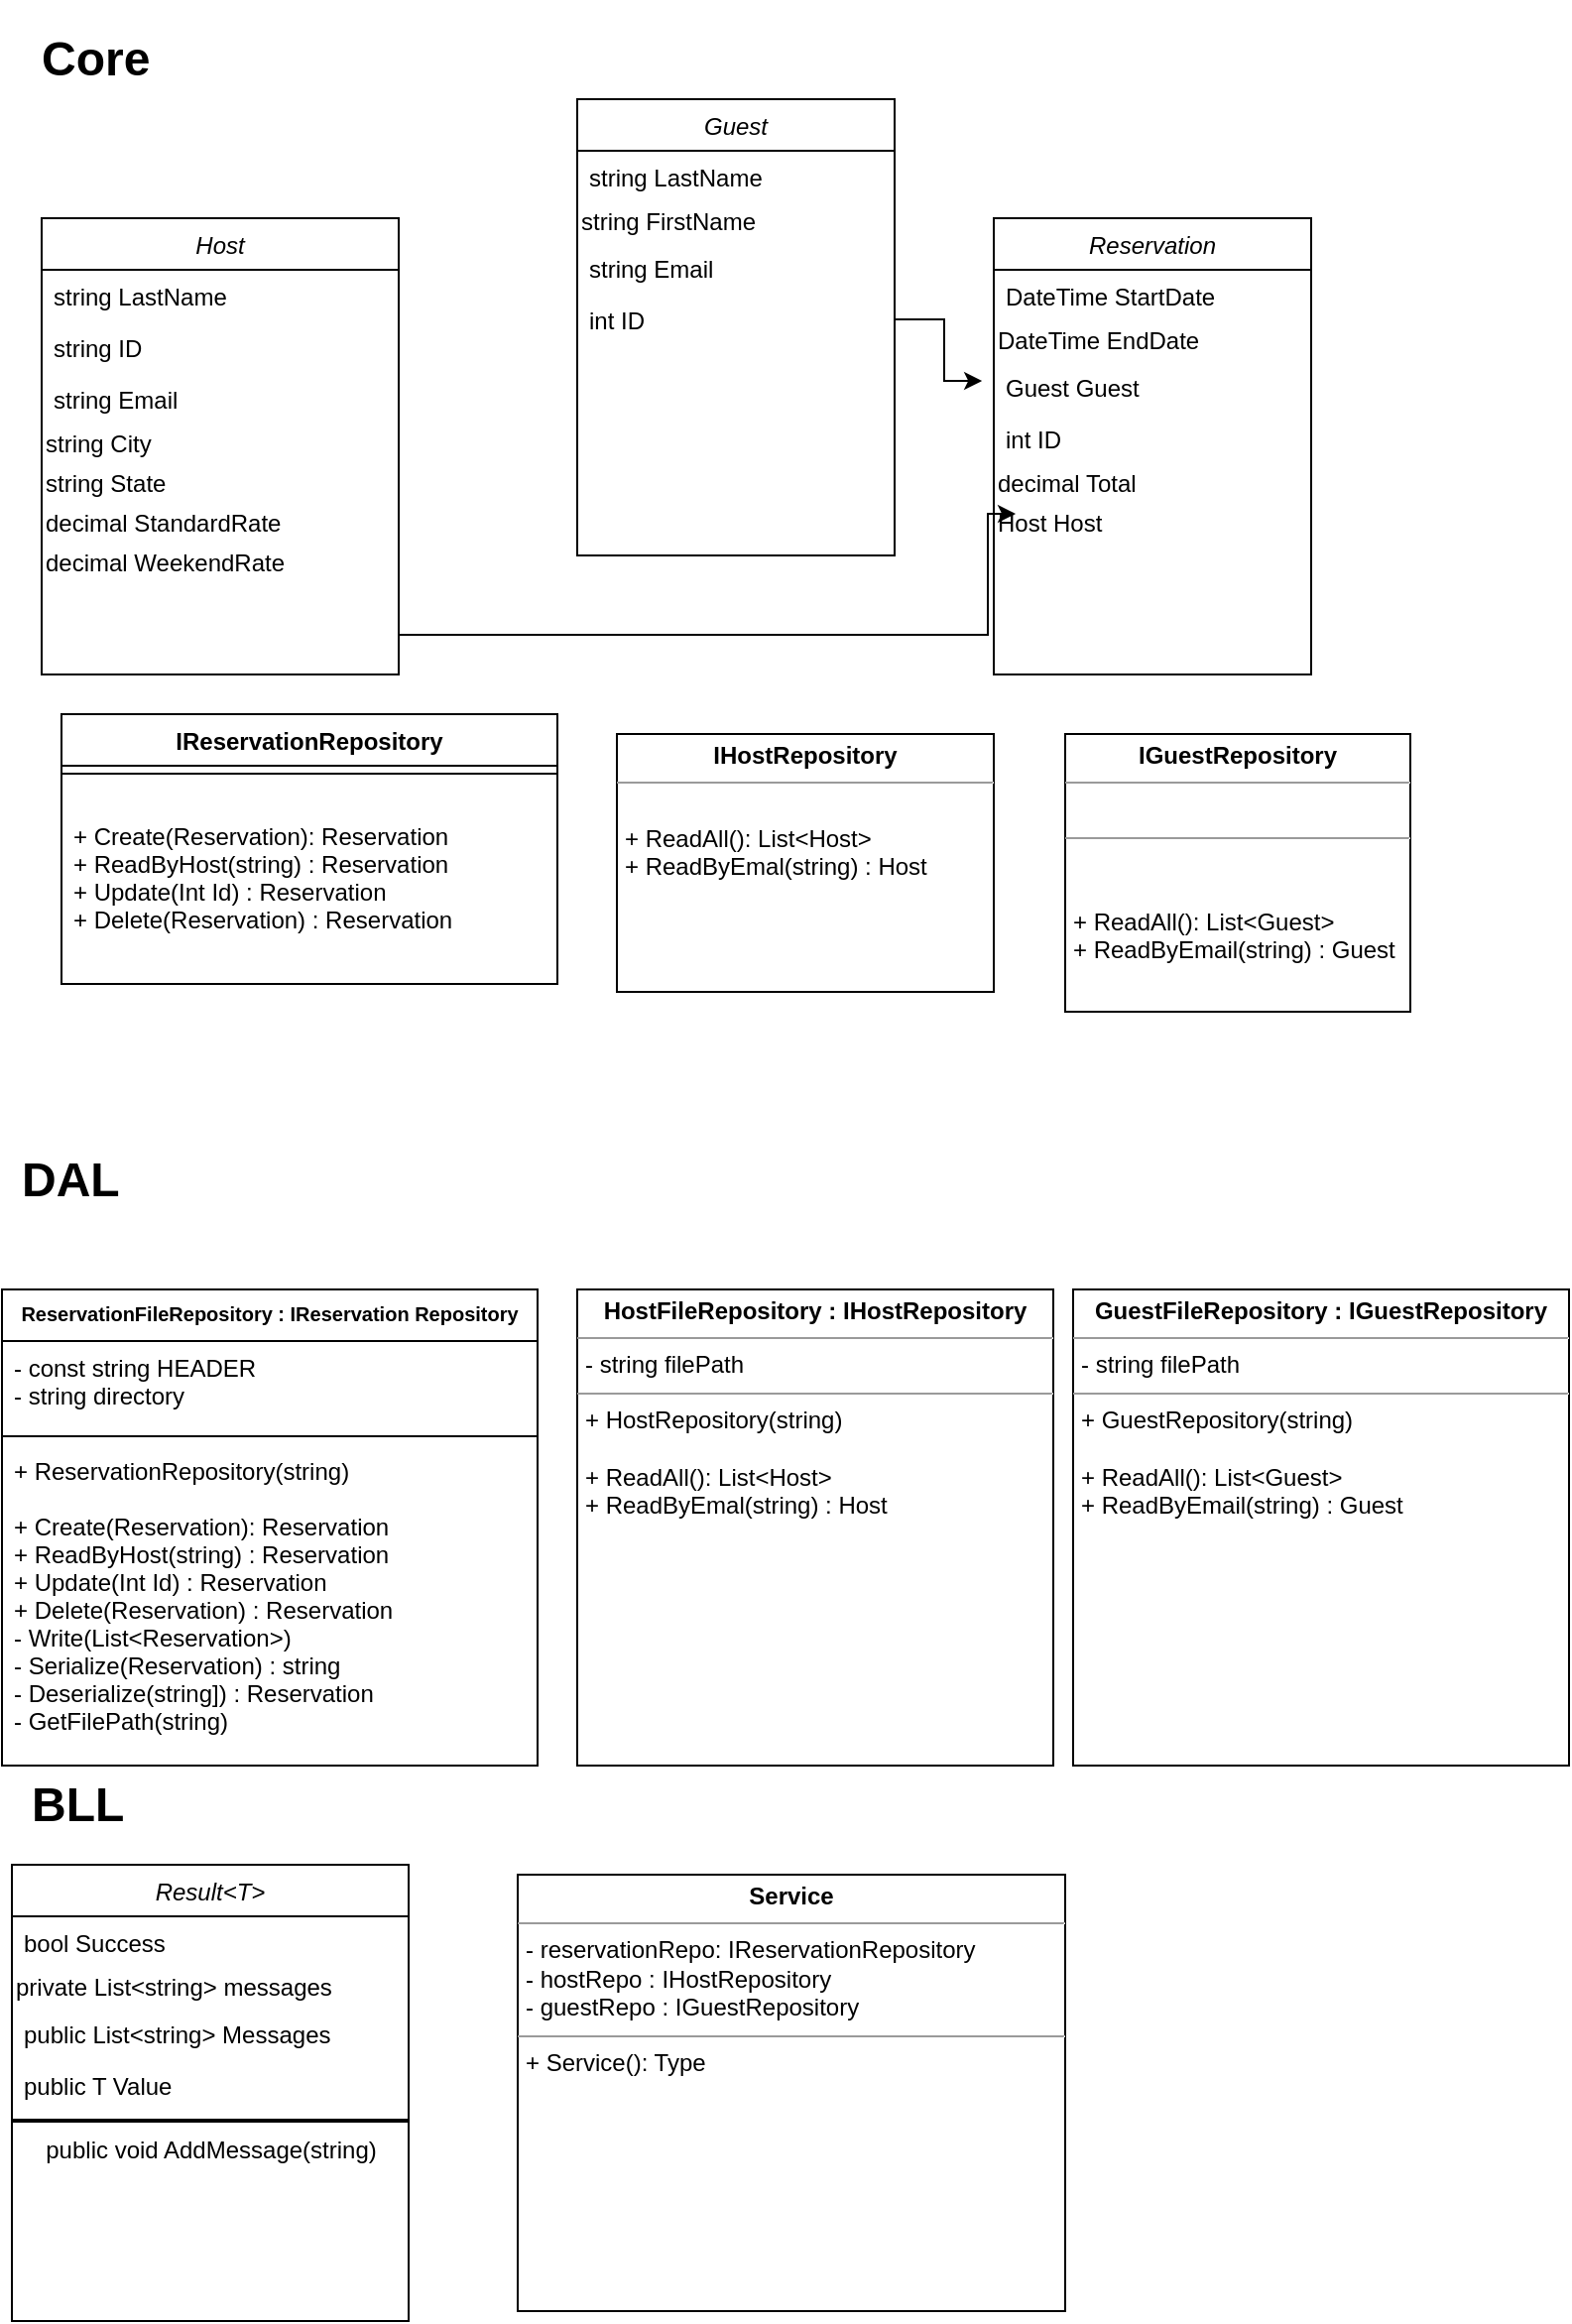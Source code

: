 <mxfile version="14.6.6" type="github">
  <diagram id="C5RBs43oDa-KdzZeNtuy" name="Page-1">
    <mxGraphModel dx="1422" dy="762" grid="1" gridSize="10" guides="1" tooltips="1" connect="1" arrows="1" fold="1" page="1" pageScale="1" pageWidth="827" pageHeight="1169" math="0" shadow="0">
      <root>
        <mxCell id="WIyWlLk6GJQsqaUBKTNV-0" />
        <mxCell id="WIyWlLk6GJQsqaUBKTNV-1" parent="WIyWlLk6GJQsqaUBKTNV-0" />
        <mxCell id="zkfFHV4jXpPFQw0GAbJ--0" value="Host" style="swimlane;fontStyle=2;align=center;verticalAlign=top;childLayout=stackLayout;horizontal=1;startSize=26;horizontalStack=0;resizeParent=1;resizeLast=0;collapsible=1;marginBottom=0;rounded=0;shadow=0;strokeWidth=1;" parent="WIyWlLk6GJQsqaUBKTNV-1" vertex="1">
          <mxGeometry x="20" y="120" width="180" height="230" as="geometry">
            <mxRectangle x="230" y="140" width="160" height="26" as="alternateBounds" />
          </mxGeometry>
        </mxCell>
        <mxCell id="zkfFHV4jXpPFQw0GAbJ--1" value="string LastName" style="text;align=left;verticalAlign=top;spacingLeft=4;spacingRight=4;overflow=hidden;rotatable=0;points=[[0,0.5],[1,0.5]];portConstraint=eastwest;" parent="zkfFHV4jXpPFQw0GAbJ--0" vertex="1">
          <mxGeometry y="26" width="180" height="26" as="geometry" />
        </mxCell>
        <mxCell id="zkfFHV4jXpPFQw0GAbJ--2" value="string ID" style="text;align=left;verticalAlign=top;spacingLeft=4;spacingRight=4;overflow=hidden;rotatable=0;points=[[0,0.5],[1,0.5]];portConstraint=eastwest;rounded=0;shadow=0;html=0;" parent="zkfFHV4jXpPFQw0GAbJ--0" vertex="1">
          <mxGeometry y="52" width="180" height="26" as="geometry" />
        </mxCell>
        <mxCell id="zkfFHV4jXpPFQw0GAbJ--3" value="string Email" style="text;align=left;verticalAlign=top;spacingLeft=4;spacingRight=4;overflow=hidden;rotatable=0;points=[[0,0.5],[1,0.5]];portConstraint=eastwest;rounded=0;shadow=0;html=0;" parent="zkfFHV4jXpPFQw0GAbJ--0" vertex="1">
          <mxGeometry y="78" width="180" height="26" as="geometry" />
        </mxCell>
        <mxCell id="KHXt1nJQOJ_2a6fPmce--0" value="&lt;div&gt;&lt;span&gt;string City&lt;/span&gt;&lt;/div&gt;" style="text;html=1;strokeColor=none;fillColor=none;align=left;verticalAlign=middle;whiteSpace=wrap;rounded=0;" parent="zkfFHV4jXpPFQw0GAbJ--0" vertex="1">
          <mxGeometry y="104" width="180" height="20" as="geometry" />
        </mxCell>
        <mxCell id="KHXt1nJQOJ_2a6fPmce--2" value="string State" style="text;html=1;strokeColor=none;fillColor=none;align=left;verticalAlign=middle;whiteSpace=wrap;rounded=0;" parent="zkfFHV4jXpPFQw0GAbJ--0" vertex="1">
          <mxGeometry y="124" width="180" height="20" as="geometry" />
        </mxCell>
        <mxCell id="KHXt1nJQOJ_2a6fPmce--3" value="decimal StandardRate" style="text;html=1;strokeColor=none;fillColor=none;align=left;verticalAlign=middle;whiteSpace=wrap;rounded=0;" parent="zkfFHV4jXpPFQw0GAbJ--0" vertex="1">
          <mxGeometry y="144" width="180" height="20" as="geometry" />
        </mxCell>
        <mxCell id="KHXt1nJQOJ_2a6fPmce--4" value="decimal WeekendRate" style="text;html=1;strokeColor=none;fillColor=none;align=left;verticalAlign=middle;whiteSpace=wrap;rounded=0;" parent="zkfFHV4jXpPFQw0GAbJ--0" vertex="1">
          <mxGeometry y="164" width="180" height="20" as="geometry" />
        </mxCell>
        <mxCell id="KHXt1nJQOJ_2a6fPmce--5" value="Guest" style="swimlane;fontStyle=2;align=center;verticalAlign=top;childLayout=stackLayout;horizontal=1;startSize=26;horizontalStack=0;resizeParent=1;resizeLast=0;collapsible=1;marginBottom=0;rounded=0;shadow=0;strokeWidth=1;" parent="WIyWlLk6GJQsqaUBKTNV-1" vertex="1">
          <mxGeometry x="290" y="60" width="160" height="230" as="geometry">
            <mxRectangle x="230" y="140" width="160" height="26" as="alternateBounds" />
          </mxGeometry>
        </mxCell>
        <mxCell id="KHXt1nJQOJ_2a6fPmce--6" value="string LastName" style="text;align=left;verticalAlign=top;spacingLeft=4;spacingRight=4;overflow=hidden;rotatable=0;points=[[0,0.5],[1,0.5]];portConstraint=eastwest;" parent="KHXt1nJQOJ_2a6fPmce--5" vertex="1">
          <mxGeometry y="26" width="160" height="26" as="geometry" />
        </mxCell>
        <mxCell id="KHXt1nJQOJ_2a6fPmce--9" value="&lt;div&gt;&lt;span&gt;string FirstName&lt;/span&gt;&lt;/div&gt;" style="text;html=1;strokeColor=none;fillColor=none;align=left;verticalAlign=middle;whiteSpace=wrap;rounded=0;" parent="KHXt1nJQOJ_2a6fPmce--5" vertex="1">
          <mxGeometry y="52" width="160" height="20" as="geometry" />
        </mxCell>
        <mxCell id="KHXt1nJQOJ_2a6fPmce--8" value="string Email" style="text;align=left;verticalAlign=top;spacingLeft=4;spacingRight=4;overflow=hidden;rotatable=0;points=[[0,0.5],[1,0.5]];portConstraint=eastwest;rounded=0;shadow=0;html=0;" parent="KHXt1nJQOJ_2a6fPmce--5" vertex="1">
          <mxGeometry y="72" width="160" height="26" as="geometry" />
        </mxCell>
        <mxCell id="KHXt1nJQOJ_2a6fPmce--7" value="int ID" style="text;align=left;verticalAlign=top;spacingLeft=4;spacingRight=4;overflow=hidden;rotatable=0;points=[[0,0.5],[1,0.5]];portConstraint=eastwest;rounded=0;shadow=0;html=0;" parent="KHXt1nJQOJ_2a6fPmce--5" vertex="1">
          <mxGeometry y="98" width="160" height="26" as="geometry" />
        </mxCell>
        <mxCell id="KHXt1nJQOJ_2a6fPmce--13" value="Reservation" style="swimlane;fontStyle=2;align=center;verticalAlign=top;childLayout=stackLayout;horizontal=1;startSize=26;horizontalStack=0;resizeParent=1;resizeLast=0;collapsible=1;marginBottom=0;rounded=0;shadow=0;strokeWidth=1;" parent="WIyWlLk6GJQsqaUBKTNV-1" vertex="1">
          <mxGeometry x="500" y="120" width="160" height="230" as="geometry">
            <mxRectangle x="230" y="140" width="160" height="26" as="alternateBounds" />
          </mxGeometry>
        </mxCell>
        <mxCell id="KHXt1nJQOJ_2a6fPmce--14" value="DateTime StartDate" style="text;align=left;verticalAlign=top;spacingLeft=4;spacingRight=4;overflow=hidden;rotatable=0;points=[[0,0.5],[1,0.5]];portConstraint=eastwest;" parent="KHXt1nJQOJ_2a6fPmce--13" vertex="1">
          <mxGeometry y="26" width="160" height="26" as="geometry" />
        </mxCell>
        <mxCell id="KHXt1nJQOJ_2a6fPmce--15" value="&lt;div&gt;&lt;span&gt;DateTime EndDate&lt;/span&gt;&lt;/div&gt;" style="text;html=1;strokeColor=none;fillColor=none;align=left;verticalAlign=middle;whiteSpace=wrap;rounded=0;" parent="KHXt1nJQOJ_2a6fPmce--13" vertex="1">
          <mxGeometry y="52" width="160" height="20" as="geometry" />
        </mxCell>
        <mxCell id="KHXt1nJQOJ_2a6fPmce--16" value="Guest Guest" style="text;align=left;verticalAlign=top;spacingLeft=4;spacingRight=4;overflow=hidden;rotatable=0;points=[[0,0.5],[1,0.5]];portConstraint=eastwest;rounded=0;shadow=0;html=0;" parent="KHXt1nJQOJ_2a6fPmce--13" vertex="1">
          <mxGeometry y="72" width="160" height="26" as="geometry" />
        </mxCell>
        <mxCell id="KHXt1nJQOJ_2a6fPmce--17" value="int ID" style="text;align=left;verticalAlign=top;spacingLeft=4;spacingRight=4;overflow=hidden;rotatable=0;points=[[0,0.5],[1,0.5]];portConstraint=eastwest;rounded=0;shadow=0;html=0;" parent="KHXt1nJQOJ_2a6fPmce--13" vertex="1">
          <mxGeometry y="98" width="160" height="26" as="geometry" />
        </mxCell>
        <mxCell id="KHXt1nJQOJ_2a6fPmce--28" value="decimal Total" style="text;html=1;strokeColor=none;fillColor=none;align=left;verticalAlign=middle;whiteSpace=wrap;rounded=0;" parent="KHXt1nJQOJ_2a6fPmce--13" vertex="1">
          <mxGeometry y="124" width="160" height="20" as="geometry" />
        </mxCell>
        <mxCell id="Jsgq-CFPgKYSK5zxOie0-0" value="Host Host" style="text;html=1;align=left;verticalAlign=middle;resizable=0;points=[];autosize=1;strokeColor=none;" vertex="1" parent="KHXt1nJQOJ_2a6fPmce--13">
          <mxGeometry y="144" width="160" height="20" as="geometry" />
        </mxCell>
        <mxCell id="KHXt1nJQOJ_2a6fPmce--22" style="edgeStyle=orthogonalEdgeStyle;rounded=0;orthogonalLoop=1;jettySize=auto;html=1;exitX=1;exitY=0.5;exitDx=0;exitDy=0;entryX=-0.037;entryY=0.385;entryDx=0;entryDy=0;entryPerimeter=0;" parent="WIyWlLk6GJQsqaUBKTNV-1" source="KHXt1nJQOJ_2a6fPmce--7" target="KHXt1nJQOJ_2a6fPmce--16" edge="1">
          <mxGeometry relative="1" as="geometry" />
        </mxCell>
        <mxCell id="KHXt1nJQOJ_2a6fPmce--23" value="Result&lt;T&gt;" style="swimlane;fontStyle=2;align=center;verticalAlign=top;childLayout=stackLayout;horizontal=1;startSize=26;horizontalStack=0;resizeParent=1;resizeLast=0;collapsible=1;marginBottom=0;rounded=0;shadow=0;strokeWidth=1;" parent="WIyWlLk6GJQsqaUBKTNV-1" vertex="1">
          <mxGeometry x="5" y="950" width="200" height="230" as="geometry">
            <mxRectangle x="230" y="140" width="160" height="26" as="alternateBounds" />
          </mxGeometry>
        </mxCell>
        <mxCell id="KHXt1nJQOJ_2a6fPmce--24" value="bool Success" style="text;align=left;verticalAlign=top;spacingLeft=4;spacingRight=4;overflow=hidden;rotatable=0;points=[[0,0.5],[1,0.5]];portConstraint=eastwest;" parent="KHXt1nJQOJ_2a6fPmce--23" vertex="1">
          <mxGeometry y="26" width="200" height="26" as="geometry" />
        </mxCell>
        <mxCell id="KHXt1nJQOJ_2a6fPmce--25" value="&lt;div&gt;&lt;span&gt;private List&amp;lt;string&amp;gt; messages&lt;/span&gt;&lt;/div&gt;" style="text;html=1;strokeColor=none;fillColor=none;align=left;verticalAlign=middle;whiteSpace=wrap;rounded=0;" parent="KHXt1nJQOJ_2a6fPmce--23" vertex="1">
          <mxGeometry y="52" width="200" height="20" as="geometry" />
        </mxCell>
        <mxCell id="KHXt1nJQOJ_2a6fPmce--26" value="public List&lt;string&gt; Messages" style="text;align=left;verticalAlign=top;spacingLeft=4;spacingRight=4;overflow=hidden;rotatable=0;points=[[0,0.5],[1,0.5]];portConstraint=eastwest;rounded=0;shadow=0;html=0;" parent="KHXt1nJQOJ_2a6fPmce--23" vertex="1">
          <mxGeometry y="72" width="200" height="26" as="geometry" />
        </mxCell>
        <mxCell id="KHXt1nJQOJ_2a6fPmce--27" value="public T Value" style="text;align=left;verticalAlign=top;spacingLeft=4;spacingRight=4;overflow=hidden;rotatable=0;points=[[0,0.5],[1,0.5]];portConstraint=eastwest;rounded=0;shadow=0;html=0;" parent="KHXt1nJQOJ_2a6fPmce--23" vertex="1">
          <mxGeometry y="98" width="200" height="26" as="geometry" />
        </mxCell>
        <mxCell id="KHXt1nJQOJ_2a6fPmce--36" value="" style="line;strokeWidth=2;html=1;align=left;" parent="KHXt1nJQOJ_2a6fPmce--23" vertex="1">
          <mxGeometry y="124" width="200" height="10" as="geometry" />
        </mxCell>
        <mxCell id="KHXt1nJQOJ_2a6fPmce--37" value="public void AddMessage(string)" style="text;html=1;align=center;verticalAlign=middle;resizable=0;points=[];autosize=1;strokeColor=none;" parent="KHXt1nJQOJ_2a6fPmce--23" vertex="1">
          <mxGeometry y="134" width="200" height="20" as="geometry" />
        </mxCell>
        <mxCell id="KHXt1nJQOJ_2a6fPmce--29" value="&lt;h1&gt;Core&lt;/h1&gt;&lt;p&gt;&lt;br&gt;&lt;/p&gt;" style="text;html=1;strokeColor=none;fillColor=none;spacing=5;spacingTop=-20;whiteSpace=wrap;overflow=hidden;rounded=0;align=left;" parent="WIyWlLk6GJQsqaUBKTNV-1" vertex="1">
          <mxGeometry x="15" y="20" width="190" height="40" as="geometry" />
        </mxCell>
        <mxCell id="KHXt1nJQOJ_2a6fPmce--31" value="&lt;h1&gt;BLL&lt;/h1&gt;" style="text;html=1;strokeColor=none;fillColor=none;spacing=5;spacingTop=-20;whiteSpace=wrap;overflow=hidden;rounded=0;align=left;" parent="WIyWlLk6GJQsqaUBKTNV-1" vertex="1">
          <mxGeometry x="10" y="900" width="190" height="40" as="geometry" />
        </mxCell>
        <mxCell id="KHXt1nJQOJ_2a6fPmce--38" value="&lt;h1&gt;DAL&lt;/h1&gt;" style="text;html=1;strokeColor=none;fillColor=none;spacing=5;spacingTop=-20;whiteSpace=wrap;overflow=hidden;rounded=0;align=left;" parent="WIyWlLk6GJQsqaUBKTNV-1" vertex="1">
          <mxGeometry x="5" y="585" width="190" height="40" as="geometry" />
        </mxCell>
        <mxCell id="KHXt1nJQOJ_2a6fPmce--39" value="ReservationFileRepository : IReservation Repository" style="swimlane;fontStyle=1;align=center;verticalAlign=top;childLayout=stackLayout;horizontal=1;startSize=26;horizontalStack=0;resizeParent=1;resizeParentMax=0;resizeLast=0;collapsible=1;marginBottom=0;fontSize=10;" parent="WIyWlLk6GJQsqaUBKTNV-1" vertex="1">
          <mxGeometry y="660" width="270" height="240" as="geometry" />
        </mxCell>
        <mxCell id="KHXt1nJQOJ_2a6fPmce--40" value="- const string HEADER&#xa;- string directory" style="text;strokeColor=none;fillColor=none;align=left;verticalAlign=top;spacingLeft=4;spacingRight=4;overflow=hidden;rotatable=0;points=[[0,0.5],[1,0.5]];portConstraint=eastwest;" parent="KHXt1nJQOJ_2a6fPmce--39" vertex="1">
          <mxGeometry y="26" width="270" height="44" as="geometry" />
        </mxCell>
        <mxCell id="KHXt1nJQOJ_2a6fPmce--41" value="" style="line;strokeWidth=1;fillColor=none;align=left;verticalAlign=middle;spacingTop=-1;spacingLeft=3;spacingRight=3;rotatable=0;labelPosition=right;points=[];portConstraint=eastwest;" parent="KHXt1nJQOJ_2a6fPmce--39" vertex="1">
          <mxGeometry y="70" width="270" height="8" as="geometry" />
        </mxCell>
        <mxCell id="KHXt1nJQOJ_2a6fPmce--42" value="+ ReservationRepository(string)&#xa;&#xa;+ Create(Reservation): Reservation&#xa;+ ReadByHost(string) : Reservation&#xa;+ Update(Int Id) : Reservation&#xa;+ Delete(Reservation) : Reservation&#xa;- Write(List&lt;Reservation&gt;)&#xa;- Serialize(Reservation) : string&#xa;- Deserialize(string]) : Reservation&#xa;- GetFilePath(string)" style="text;strokeColor=none;fillColor=none;align=left;verticalAlign=top;spacingLeft=4;spacingRight=4;overflow=hidden;rotatable=0;points=[[0,0.5],[1,0.5]];portConstraint=eastwest;" parent="KHXt1nJQOJ_2a6fPmce--39" vertex="1">
          <mxGeometry y="78" width="270" height="162" as="geometry" />
        </mxCell>
        <mxCell id="KHXt1nJQOJ_2a6fPmce--43" value="&lt;p style=&quot;margin: 0px ; margin-top: 4px ; text-align: center&quot;&gt;&lt;b&gt;Service&lt;/b&gt;&lt;/p&gt;&lt;hr size=&quot;1&quot;&gt;&lt;p style=&quot;margin: 0px ; margin-left: 4px&quot;&gt;- reservationRepo: IReservationRepository&lt;/p&gt;&lt;p style=&quot;margin: 0px ; margin-left: 4px&quot;&gt;- hostRepo : IHostRepository&lt;/p&gt;&lt;p style=&quot;margin: 0px ; margin-left: 4px&quot;&gt;- guestRepo : IGuestRepository&amp;nbsp;&lt;/p&gt;&lt;hr size=&quot;1&quot;&gt;&lt;p style=&quot;margin: 0px ; margin-left: 4px&quot;&gt;+ Service(): Type&lt;/p&gt;" style="verticalAlign=top;align=left;overflow=fill;fontSize=12;fontFamily=Helvetica;html=1;" parent="WIyWlLk6GJQsqaUBKTNV-1" vertex="1">
          <mxGeometry x="260" y="955" width="276" height="220" as="geometry" />
        </mxCell>
        <mxCell id="KHXt1nJQOJ_2a6fPmce--44" value="&lt;p style=&quot;margin: 0px ; margin-top: 4px ; text-align: center&quot;&gt;&lt;b&gt;HostFileRepository : IHostRepository&lt;/b&gt;&lt;/p&gt;&lt;hr size=&quot;1&quot;&gt;&lt;p style=&quot;margin: 0px ; margin-left: 4px&quot;&gt;- string filePath&lt;br&gt;&lt;/p&gt;&lt;hr size=&quot;1&quot;&gt;&lt;p style=&quot;margin: 0px ; margin-left: 4px&quot;&gt;+ HostRepository(string)&lt;/p&gt;&lt;p style=&quot;margin: 0px ; margin-left: 4px&quot;&gt;&lt;br&gt;&lt;/p&gt;&lt;p style=&quot;margin: 0px ; margin-left: 4px&quot;&gt;+ ReadAll(): List&amp;lt;Host&amp;gt;&lt;/p&gt;&lt;p style=&quot;margin: 0px ; margin-left: 4px&quot;&gt;+ ReadByEmal(string) : Host&lt;/p&gt;" style="verticalAlign=top;align=left;overflow=fill;fontSize=12;fontFamily=Helvetica;html=1;" parent="WIyWlLk6GJQsqaUBKTNV-1" vertex="1">
          <mxGeometry x="290" y="660" width="240" height="240" as="geometry" />
        </mxCell>
        <mxCell id="KHXt1nJQOJ_2a6fPmce--45" value="&lt;p style=&quot;margin: 0px ; margin-top: 4px ; text-align: center&quot;&gt;&lt;b&gt;GuestFileRepository : IGuestRepository&lt;/b&gt;&lt;/p&gt;&lt;hr size=&quot;1&quot;&gt;&lt;p style=&quot;margin: 0px ; margin-left: 4px&quot;&gt;- string filePath&lt;br&gt;&lt;/p&gt;&lt;hr size=&quot;1&quot;&gt;&lt;p style=&quot;margin: 0px ; margin-left: 4px&quot;&gt;+ GuestRepository(string)&lt;/p&gt;&lt;p style=&quot;margin: 0px ; margin-left: 4px&quot;&gt;&lt;br&gt;&lt;/p&gt;&lt;p style=&quot;margin: 0px ; margin-left: 4px&quot;&gt;+ ReadAll(): List&amp;lt;Guest&amp;gt;&lt;/p&gt;&lt;p style=&quot;margin: 0px ; margin-left: 4px&quot;&gt;+ ReadByEmail(string) : Guest&lt;/p&gt;" style="verticalAlign=top;align=left;overflow=fill;fontSize=12;fontFamily=Helvetica;html=1;" parent="WIyWlLk6GJQsqaUBKTNV-1" vertex="1">
          <mxGeometry x="540" y="660" width="250" height="240" as="geometry" />
        </mxCell>
        <mxCell id="Jsgq-CFPgKYSK5zxOie0-1" style="edgeStyle=orthogonalEdgeStyle;rounded=0;orthogonalLoop=1;jettySize=auto;html=1;exitX=1;exitY=0.5;exitDx=0;exitDy=0;entryX=0.069;entryY=0.25;entryDx=0;entryDy=0;entryPerimeter=0;" edge="1" parent="WIyWlLk6GJQsqaUBKTNV-1" source="KHXt1nJQOJ_2a6fPmce--0" target="Jsgq-CFPgKYSK5zxOie0-0">
          <mxGeometry relative="1" as="geometry">
            <Array as="points">
              <mxPoint x="200" y="330" />
              <mxPoint x="497" y="330" />
              <mxPoint x="497" y="269" />
            </Array>
          </mxGeometry>
        </mxCell>
        <mxCell id="Jsgq-CFPgKYSK5zxOie0-2" value="IReservationRepository" style="swimlane;fontStyle=1;align=center;verticalAlign=top;childLayout=stackLayout;horizontal=1;startSize=26;horizontalStack=0;resizeParent=1;resizeParentMax=0;resizeLast=0;collapsible=1;marginBottom=0;" vertex="1" parent="WIyWlLk6GJQsqaUBKTNV-1">
          <mxGeometry x="30" y="370" width="250" height="136" as="geometry" />
        </mxCell>
        <mxCell id="Jsgq-CFPgKYSK5zxOie0-4" value="" style="line;strokeWidth=1;fillColor=none;align=left;verticalAlign=middle;spacingTop=-1;spacingLeft=3;spacingRight=3;rotatable=0;labelPosition=right;points=[];portConstraint=eastwest;" vertex="1" parent="Jsgq-CFPgKYSK5zxOie0-2">
          <mxGeometry y="26" width="250" height="8" as="geometry" />
        </mxCell>
        <mxCell id="Jsgq-CFPgKYSK5zxOie0-5" value="&#xa;+ Create(Reservation): Reservation&#xa;+ ReadByHost(string) : Reservation&#xa;+ Update(Int Id) : Reservation&#xa;+ Delete(Reservation) : Reservation" style="text;strokeColor=none;fillColor=none;align=left;verticalAlign=top;spacingLeft=4;spacingRight=4;overflow=hidden;rotatable=0;points=[[0,0.5],[1,0.5]];portConstraint=eastwest;" vertex="1" parent="Jsgq-CFPgKYSK5zxOie0-2">
          <mxGeometry y="34" width="250" height="102" as="geometry" />
        </mxCell>
        <mxCell id="Jsgq-CFPgKYSK5zxOie0-6" value="&lt;p style=&quot;margin: 0px ; margin-top: 4px ; text-align: center&quot;&gt;&lt;b&gt;IHostRepository&lt;/b&gt;&lt;/p&gt;&lt;hr size=&quot;1&quot;&gt;&lt;p style=&quot;margin: 0px ; margin-left: 4px&quot;&gt;&lt;/p&gt;&lt;p style=&quot;margin: 0px ; margin-left: 4px&quot;&gt;&lt;br&gt;&lt;/p&gt;&lt;p style=&quot;margin: 0px ; margin-left: 4px&quot;&gt;+ ReadAll(): List&amp;lt;Host&amp;gt;&lt;/p&gt;&lt;p style=&quot;margin: 0px ; margin-left: 4px&quot;&gt;+ ReadByEmal(string) : Host&lt;/p&gt;" style="verticalAlign=top;align=left;overflow=fill;fontSize=12;fontFamily=Helvetica;html=1;" vertex="1" parent="WIyWlLk6GJQsqaUBKTNV-1">
          <mxGeometry x="310" y="380" width="190" height="130" as="geometry" />
        </mxCell>
        <mxCell id="Jsgq-CFPgKYSK5zxOie0-7" value="&lt;p style=&quot;margin: 0px ; margin-top: 4px ; text-align: center&quot;&gt;&lt;b&gt;IGuestRepository&lt;/b&gt;&lt;/p&gt;&lt;hr size=&quot;1&quot;&gt;&lt;p style=&quot;margin: 0px ; margin-left: 4px&quot;&gt;&lt;br&gt;&lt;/p&gt;&lt;hr size=&quot;1&quot;&gt;&lt;p style=&quot;margin: 0px ; margin-left: 4px&quot;&gt;&lt;br&gt;&lt;/p&gt;&lt;p style=&quot;margin: 0px ; margin-left: 4px&quot;&gt;&lt;br&gt;&lt;/p&gt;&lt;p style=&quot;margin: 0px ; margin-left: 4px&quot;&gt;+ ReadAll(): List&amp;lt;Guest&amp;gt;&lt;/p&gt;&lt;p style=&quot;margin: 0px ; margin-left: 4px&quot;&gt;+ ReadByEmail(string) : Guest&lt;/p&gt;" style="verticalAlign=top;align=left;overflow=fill;fontSize=12;fontFamily=Helvetica;html=1;" vertex="1" parent="WIyWlLk6GJQsqaUBKTNV-1">
          <mxGeometry x="536" y="380" width="174" height="140" as="geometry" />
        </mxCell>
      </root>
    </mxGraphModel>
  </diagram>
</mxfile>
